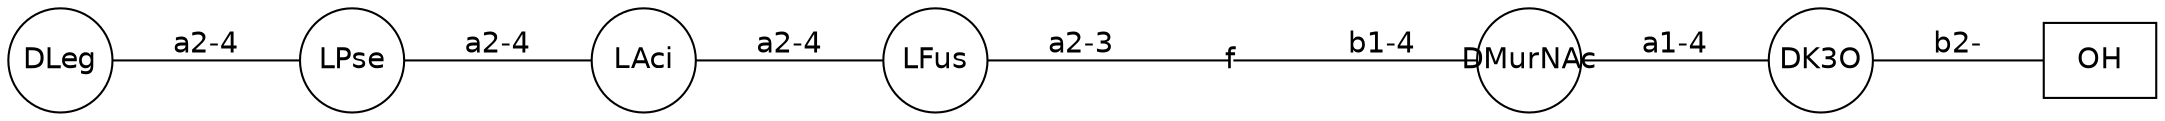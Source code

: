 graph G {graph [splines=false dpi=72 outputorder="edgesfirst"];
node [shape="none" fontname=DejaVuSans labelfontsize=12 label="none" size=50 fixedsize="true" scale="true"];
edge [labelfontsize=12 fontname=DejaVuSans labeldistance=1.2 labelangle=320.0];
rankdir=LR nodesep="0.05" ranksep="0.8";
0 [shape=box label="OH"]
1 [shape=circle height="0.7" label="DK3O"];
2 [shape=circle height="0.7" label="DMurNAc"];
3 [label="f" height="0.7" image="includes/MolecularMetadata/Sugars/SNFG_Symbol_Images/DGal.svg"];
4 [shape=circle height="0.7" label="LFus"];
5 [shape=circle height="0.7" label="LAci"];
6 [shape=circle height="0.7" label="LPse"];
7 [shape=circle height="0.7" label="DLeg"];
1--0 [label="b2-" headclip=true tailclip=true];
2--1 [label="a1-4" headclip=true tailclip=true];
3--2 [label="b1-4" headclip=true tailclip=false];
4--3 [label="a2-3" headclip=false tailclip=true];
5--4 [label="a2-4" headclip=true tailclip=true];
6--5 [label="a2-4" headclip=true tailclip=true];
7--6 [label="a2-4" headclip=true tailclip=true];
}
